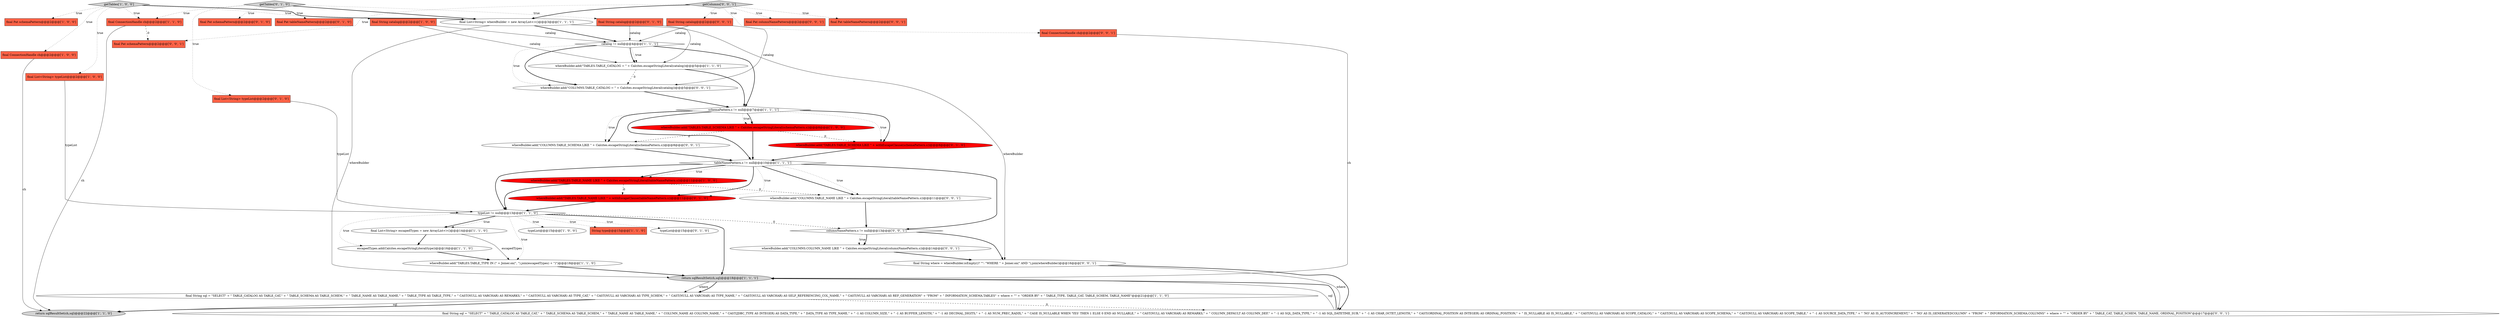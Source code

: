 digraph {
3 [style = filled, label = "escapedTypes.add(Calcites.escapeStringLiteral(type))@@@16@@@['1', '1', '0']", fillcolor = white, shape = ellipse image = "AAA0AAABBB1BBB"];
21 [style = filled, label = "final ConnectionHandle ch@@@2@@@['1', '1', '0']", fillcolor = tomato, shape = box image = "AAA0AAABBB1BBB"];
18 [style = filled, label = "return sqlResultSet(ch,sql)@@@22@@@['1', '1', '0']", fillcolor = lightgray, shape = ellipse image = "AAA0AAABBB1BBB"];
27 [style = filled, label = "final String catalog@@@2@@@['0', '1', '0']", fillcolor = tomato, shape = box image = "AAA0AAABBB2BBB"];
42 [style = filled, label = "final Pat schemaPattern@@@2@@@['0', '0', '1']", fillcolor = tomato, shape = box image = "AAA0AAABBB3BBB"];
20 [style = filled, label = "final ConnectionHandle ch@@@2@@@['1', '0', '0']", fillcolor = tomato, shape = box image = "AAA0AAABBB1BBB"];
12 [style = filled, label = "final String sql = \"SELECT\" + \" TABLE_CATALOG AS TABLE_CAT,\" + \" TABLE_SCHEMA AS TABLE_SCHEM,\" + \" TABLE_NAME AS TABLE_NAME,\" + \" TABLE_TYPE AS TABLE_TYPE,\" + \" CAST(NULL AS VARCHAR) AS REMARKS,\" + \" CAST(NULL AS VARCHAR) AS TYPE_CAT,\" + \" CAST(NULL AS VARCHAR) AS TYPE_SCHEM,\" + \" CAST(NULL AS VARCHAR) AS TYPE_NAME,\" + \" CAST(NULL AS VARCHAR) AS SELF_REFERENCING_COL_NAME,\" + \" CAST(NULL AS VARCHAR) AS REF_GENERATION\" + \"FROM\" + \" INFORMATION_SCHEMA.TABLES\" + where + \"\" + \"ORDER BY\" + \" TABLE_TYPE, TABLE_CAT, TABLE_SCHEM, TABLE_NAME\"@@@21@@@['1', '1', '0']", fillcolor = white, shape = ellipse image = "AAA0AAABBB1BBB"];
11 [style = filled, label = "typeList@@@15@@@['1', '0', '0']", fillcolor = white, shape = ellipse image = "AAA0AAABBB1BBB"];
16 [style = filled, label = "typeList != null@@@13@@@['1', '1', '0']", fillcolor = white, shape = diamond image = "AAA0AAABBB1BBB"];
35 [style = filled, label = "final String where = whereBuilder.isEmpty()? \"\": \"WHERE \" + Joiner.on(\" AND \").join(whereBuilder)@@@16@@@['0', '0', '1']", fillcolor = white, shape = ellipse image = "AAA0AAABBB3BBB"];
36 [style = filled, label = "final String sql = \"SELECT\" + \" TABLE_CATALOG AS TABLE_CAT,\" + \" TABLE_SCHEMA AS TABLE_SCHEM,\" + \" TABLE_NAME AS TABLE_NAME,\" + \" COLUMN_NAME AS COLUMN_NAME,\" + \" CAST(JDBC_TYPE AS INTEGER) AS DATA_TYPE,\" + \" DATA_TYPE AS TYPE_NAME,\" + \" -1 AS COLUMN_SIZE,\" + \" -1 AS BUFFER_LENGTH,\" + \" -1 AS DECIMAL_DIGITS,\" + \" -1 AS NUM_PREC_RADIX,\" + \" CASE IS_NULLABLE WHEN 'YES' THEN 1 ELSE 0 END AS NULLABLE,\" + \" CAST(NULL AS VARCHAR) AS REMARKS,\" + \" COLUMN_DEFAULT AS COLUMN_DEF,\" + \" -1 AS SQL_DATA_TYPE,\" + \" -1 AS SQL_DATETIME_SUB,\" + \" -1 AS CHAR_OCTET_LENGTH,\" + \" CAST(ORDINAL_POSITION AS INTEGER) AS ORDINAL_POSITION,\" + \" IS_NULLABLE AS IS_NULLABLE,\" + \" CAST(NULL AS VARCHAR) AS SCOPE_CATALOG,\" + \" CAST(NULL AS VARCHAR) AS SCOPE_SCHEMA,\" + \" CAST(NULL AS VARCHAR) AS SCOPE_TABLE,\" + \" -1 AS SOURCE_DATA_TYPE,\" + \" 'NO' AS IS_AUTOINCREMENT,\" + \" 'NO' AS IS_GENERATEDCOLUMN\" + \"FROM\" + \" INFORMATION_SCHEMA.COLUMNS\" + where + \"\" + \"ORDER BY\" + \" TABLE_CAT, TABLE_SCHEM, TABLE_NAME, ORDINAL_POSITION\"@@@17@@@['0', '0', '1']", fillcolor = white, shape = ellipse image = "AAA0AAABBB3BBB"];
34 [style = filled, label = "final ConnectionHandle ch@@@2@@@['0', '0', '1']", fillcolor = tomato, shape = box image = "AAA0AAABBB3BBB"];
17 [style = filled, label = "String type@@@15@@@['1', '1', '0']", fillcolor = tomato, shape = box image = "AAA0AAABBB1BBB"];
25 [style = filled, label = "getTables['0', '1', '0']", fillcolor = lightgray, shape = diamond image = "AAA0AAABBB2BBB"];
10 [style = filled, label = "return sqlResultSet(ch,sql)@@@18@@@['1', '1', '1']", fillcolor = lightgray, shape = ellipse image = "AAA0AAABBB1BBB"];
4 [style = filled, label = "whereBuilder.add(\"TABLES.TABLE_TYPE IN (\" + Joiner.on(\", \").join(escapedTypes) + \")\")@@@18@@@['1', '1', '0']", fillcolor = white, shape = ellipse image = "AAA0AAABBB1BBB"];
9 [style = filled, label = "whereBuilder.add(\"TABLES.TABLE_NAME LIKE \" + Calcites.escapeStringLiteral(tableNamePattern.s))@@@11@@@['1', '0', '0']", fillcolor = red, shape = ellipse image = "AAA1AAABBB1BBB"];
37 [style = filled, label = "final Pat columnNamePattern@@@2@@@['0', '0', '1']", fillcolor = tomato, shape = box image = "AAA0AAABBB3BBB"];
41 [style = filled, label = "columnNamePattern.s != null@@@13@@@['0', '0', '1']", fillcolor = white, shape = diamond image = "AAA0AAABBB3BBB"];
6 [style = filled, label = "schemaPattern.s != null@@@7@@@['1', '1', '1']", fillcolor = white, shape = diamond image = "AAA0AAABBB1BBB"];
28 [style = filled, label = "final Pat schemaPattern@@@2@@@['0', '1', '0']", fillcolor = tomato, shape = box image = "AAA0AAABBB2BBB"];
13 [style = filled, label = "final List<String> typeList@@@2@@@['1', '0', '0']", fillcolor = tomato, shape = box image = "AAA0AAABBB1BBB"];
24 [style = filled, label = "final Pat tableNamePattern@@@2@@@['0', '1', '0']", fillcolor = tomato, shape = box image = "AAA0AAABBB2BBB"];
0 [style = filled, label = "final List<String> escapedTypes = new ArrayList<>()@@@14@@@['1', '1', '0']", fillcolor = white, shape = ellipse image = "AAA0AAABBB1BBB"];
39 [style = filled, label = "whereBuilder.add(\"COLUMNS.COLUMN_NAME LIKE \" + Calcites.escapeStringLiteral(columnNamePattern.s))@@@14@@@['0', '0', '1']", fillcolor = white, shape = ellipse image = "AAA0AAABBB3BBB"];
19 [style = filled, label = "whereBuilder.add(\"TABLES.TABLE_CATALOG = \" + Calcites.escapeStringLiteral(catalog))@@@5@@@['1', '1', '0']", fillcolor = white, shape = ellipse image = "AAA0AAABBB1BBB"];
8 [style = filled, label = "tableNamePattern.s != null@@@10@@@['1', '1', '1']", fillcolor = white, shape = diamond image = "AAA0AAABBB1BBB"];
31 [style = filled, label = "final Pat tableNamePattern@@@2@@@['0', '0', '1']", fillcolor = tomato, shape = box image = "AAA0AAABBB3BBB"];
1 [style = filled, label = "getTables['1', '0', '0']", fillcolor = lightgray, shape = diamond image = "AAA0AAABBB1BBB"];
23 [style = filled, label = "whereBuilder.add(\"TABLES.TABLE_NAME LIKE \" + withEscapeClause(tableNamePattern.s))@@@11@@@['0', '1', '0']", fillcolor = red, shape = ellipse image = "AAA1AAABBB2BBB"];
40 [style = filled, label = "final String catalog@@@2@@@['0', '0', '1']", fillcolor = tomato, shape = box image = "AAA0AAABBB3BBB"];
7 [style = filled, label = "whereBuilder.add(\"TABLES.TABLE_SCHEMA LIKE \" + Calcites.escapeStringLiteral(schemaPattern.s))@@@8@@@['1', '0', '0']", fillcolor = red, shape = ellipse image = "AAA1AAABBB1BBB"];
2 [style = filled, label = "catalog != null@@@4@@@['1', '1', '1']", fillcolor = white, shape = diamond image = "AAA0AAABBB1BBB"];
14 [style = filled, label = "final String catalog@@@2@@@['1', '0', '0']", fillcolor = tomato, shape = box image = "AAA0AAABBB1BBB"];
33 [style = filled, label = "whereBuilder.add(\"COLUMNS.TABLE_NAME LIKE \" + Calcites.escapeStringLiteral(tableNamePattern.s))@@@11@@@['0', '0', '1']", fillcolor = white, shape = ellipse image = "AAA0AAABBB3BBB"];
5 [style = filled, label = "final Pat schemaPattern@@@2@@@['1', '0', '0']", fillcolor = tomato, shape = box image = "AAA0AAABBB1BBB"];
15 [style = filled, label = "final List<String> whereBuilder = new ArrayList<>()@@@3@@@['1', '1', '1']", fillcolor = white, shape = ellipse image = "AAA0AAABBB1BBB"];
29 [style = filled, label = "typeList@@@15@@@['0', '1', '0']", fillcolor = white, shape = ellipse image = "AAA0AAABBB2BBB"];
22 [style = filled, label = "whereBuilder.add(\"TABLES.TABLE_SCHEMA LIKE \" + withEscapeClause(schemaPattern.s))@@@8@@@['0', '1', '0']", fillcolor = red, shape = ellipse image = "AAA1AAABBB2BBB"];
26 [style = filled, label = "final List<String> typeList@@@2@@@['0', '1', '0']", fillcolor = tomato, shape = box image = "AAA0AAABBB2BBB"];
38 [style = filled, label = "getColumns['0', '0', '1']", fillcolor = lightgray, shape = diamond image = "AAA0AAABBB3BBB"];
32 [style = filled, label = "whereBuilder.add(\"COLUMNS.TABLE_SCHEMA LIKE \" + Calcites.escapeStringLiteral(schemaPattern.s))@@@8@@@['0', '0', '1']", fillcolor = white, shape = ellipse image = "AAA0AAABBB3BBB"];
30 [style = filled, label = "whereBuilder.add(\"COLUMNS.TABLE_CATALOG = \" + Calcites.escapeStringLiteral(catalog))@@@5@@@['0', '0', '1']", fillcolor = white, shape = ellipse image = "AAA0AAABBB3BBB"];
8->16 [style = bold, label=""];
14->2 [style = solid, label="catalog"];
16->0 [style = bold, label=""];
34->10 [style = solid, label="ch"];
6->22 [style = bold, label=""];
38->34 [style = dotted, label="true"];
2->6 [style = bold, label=""];
10->12 [style = solid, label="where"];
16->17 [style = dotted, label="true"];
12->18 [style = solid, label="sql"];
1->21 [style = dotted, label="true"];
6->32 [style = dotted, label="true"];
25->28 [style = dotted, label="true"];
30->6 [style = bold, label=""];
7->8 [style = bold, label=""];
38->15 [style = bold, label=""];
3->4 [style = bold, label=""];
9->16 [style = bold, label=""];
0->4 [style = solid, label="escapedTypes"];
22->8 [style = bold, label=""];
1->13 [style = dotted, label="true"];
19->30 [style = dashed, label="0"];
10->12 [style = bold, label=""];
13->16 [style = solid, label="typeList"];
12->18 [style = bold, label=""];
25->15 [style = bold, label=""];
38->31 [style = dotted, label="true"];
38->40 [style = dotted, label="true"];
25->21 [style = dotted, label="true"];
6->32 [style = bold, label=""];
0->3 [style = bold, label=""];
15->10 [style = solid, label="whereBuilder"];
8->23 [style = bold, label=""];
27->2 [style = solid, label="catalog"];
8->23 [style = dotted, label="true"];
33->41 [style = bold, label=""];
19->6 [style = bold, label=""];
16->4 [style = dotted, label="true"];
9->23 [style = dashed, label="0"];
21->18 [style = solid, label="ch"];
16->41 [style = dashed, label="0"];
8->33 [style = dotted, label="true"];
39->35 [style = bold, label=""];
6->7 [style = dotted, label="true"];
6->7 [style = bold, label=""];
16->11 [style = dotted, label="true"];
35->36 [style = solid, label="where"];
7->22 [style = dashed, label="0"];
26->16 [style = solid, label="typeList"];
25->26 [style = dotted, label="true"];
2->19 [style = dotted, label="true"];
38->42 [style = dotted, label="true"];
38->37 [style = dotted, label="true"];
4->10 [style = bold, label=""];
8->33 [style = bold, label=""];
8->41 [style = bold, label=""];
14->19 [style = solid, label="catalog"];
25->24 [style = dotted, label="true"];
2->30 [style = dotted, label="true"];
6->22 [style = dotted, label="true"];
21->42 [style = dashed, label="0"];
32->8 [style = bold, label=""];
40->2 [style = solid, label="catalog"];
7->32 [style = dashed, label="0"];
8->9 [style = dotted, label="true"];
16->29 [style = dotted, label="true"];
1->20 [style = dotted, label="true"];
36->10 [style = bold, label=""];
41->35 [style = bold, label=""];
15->2 [style = bold, label=""];
23->16 [style = bold, label=""];
2->19 [style = bold, label=""];
36->10 [style = solid, label="sql"];
16->10 [style = bold, label=""];
1->15 [style = bold, label=""];
1->14 [style = dotted, label="true"];
41->39 [style = dotted, label="true"];
27->19 [style = solid, label="catalog"];
16->3 [style = dotted, label="true"];
9->33 [style = dashed, label="0"];
16->0 [style = dotted, label="true"];
12->36 [style = dashed, label="0"];
15->35 [style = solid, label="whereBuilder"];
6->8 [style = bold, label=""];
8->9 [style = bold, label=""];
40->30 [style = solid, label="catalog"];
35->36 [style = bold, label=""];
41->39 [style = bold, label=""];
2->30 [style = bold, label=""];
25->27 [style = dotted, label="true"];
20->18 [style = solid, label="ch"];
1->5 [style = dotted, label="true"];
}
